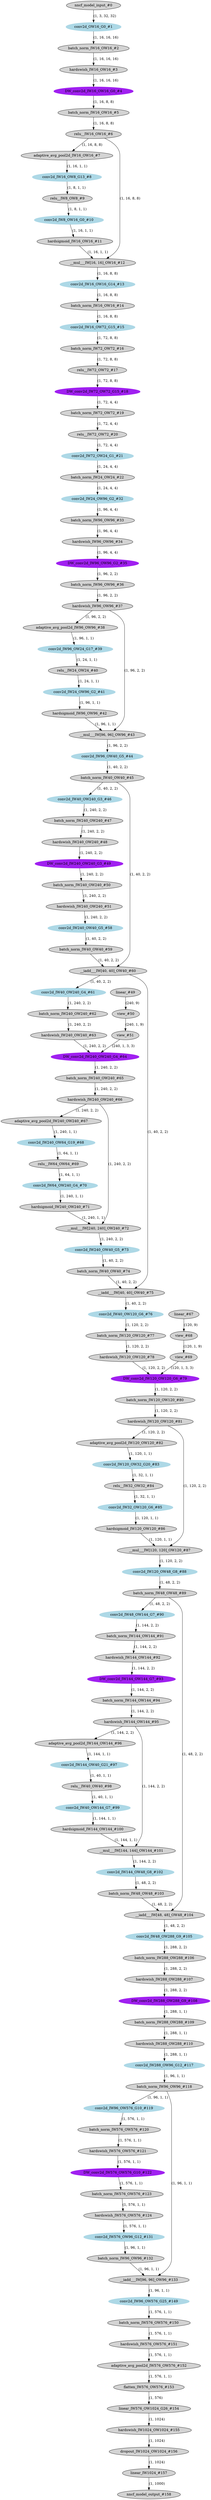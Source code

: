 strict digraph  {
"0 /nncf_model_input_0" [id=0, label="nncf_model_input_#0", style=filled, type=nncf_model_input];
"1 MobileNetV3/Sequential[features]/ConvBNActivation[0]/NNCFConv2d[0]/conv2d_0" [color=lightblue, id=1, label="conv2d_OW16_G0_#1", style=filled, type=conv2d];
"2 MobileNetV3/Sequential[features]/ConvBNActivation[0]/NNCFBatchNorm2d[1]/batch_norm_0" [id=2, label="batch_norm_IW16_OW16_#2", style=filled, type=batch_norm];
"3 MobileNetV3/Sequential[features]/ConvBNActivation[0]/Hardswish[2]/hardswish_0" [id=3, label="hardswish_IW16_OW16_#3", style=filled, type=hardswish];
"4 MobileNetV3/Sequential[features]/InvertedResidual[1]/Sequential[block]/ConvBNActivation[0]/NNCFConv2d[0]/conv2d_0" [color=purple, id=4, label="DW_conv2d_IW16_OW16_G0_#4", style=filled, type=conv2d];
"5 MobileNetV3/Sequential[features]/InvertedResidual[1]/Sequential[block]/ConvBNActivation[0]/NNCFBatchNorm2d[1]/batch_norm_0" [id=5, label="batch_norm_IW16_OW16_#5", style=filled, type=batch_norm];
"6 MobileNetV3/Sequential[features]/InvertedResidual[1]/Sequential[block]/ConvBNActivation[0]/ReLU[2]/relu__0" [id=6, label="relu__IW16_OW16_#6", style=filled, type=relu_];
"7 MobileNetV3/Sequential[features]/InvertedResidual[1]/Sequential[block]/SqueezeExcitation[1]/adaptive_avg_pool2d_0" [id=7, label="adaptive_avg_pool2d_IW16_OW16_#7", style=filled, type=adaptive_avg_pool2d];
"8 MobileNetV3/Sequential[features]/InvertedResidual[1]/Sequential[block]/SqueezeExcitation[1]/NNCFConv2d[fc1]/conv2d_0" [color=lightblue, id=8, label="conv2d_IW16_OW8_G13_#8", style=filled, type=conv2d];
"9 MobileNetV3/Sequential[features]/InvertedResidual[1]/Sequential[block]/SqueezeExcitation[1]/ReLU[relu]/relu__0" [id=9, label="relu__IW8_OW8_#9", style=filled, type=relu_];
"10 MobileNetV3/Sequential[features]/InvertedResidual[1]/Sequential[block]/SqueezeExcitation[1]/NNCFConv2d[fc2]/conv2d_0" [color=lightblue, id=10, label="conv2d_IW8_OW16_G0_#10", style=filled, type=conv2d];
"11 MobileNetV3/Sequential[features]/InvertedResidual[1]/Sequential[block]/SqueezeExcitation[1]/hardsigmoid_0" [id=11, label="hardsigmoid_IW16_OW16_#11", style=filled, type=hardsigmoid];
"12 MobileNetV3/Sequential[features]/InvertedResidual[1]/Sequential[block]/SqueezeExcitation[1]/__mul___0" [id=12, label="__mul___IW[16, 16]_OW16_#12", style=filled, type=__mul__];
"13 MobileNetV3/Sequential[features]/InvertedResidual[1]/Sequential[block]/ConvBNActivation[2]/NNCFConv2d[0]/conv2d_0" [color=lightblue, id=13, label="conv2d_IW16_OW16_G14_#13", style=filled, type=conv2d];
"14 MobileNetV3/Sequential[features]/InvertedResidual[1]/Sequential[block]/ConvBNActivation[2]/NNCFBatchNorm2d[1]/batch_norm_0" [id=14, label="batch_norm_IW16_OW16_#14", style=filled, type=batch_norm];
"15 MobileNetV3/Sequential[features]/InvertedResidual[2]/Sequential[block]/ConvBNActivation[0]/NNCFConv2d[0]/conv2d_0" [color=lightblue, id=15, label="conv2d_IW16_OW72_G15_#15", style=filled, type=conv2d];
"16 MobileNetV3/Sequential[features]/InvertedResidual[2]/Sequential[block]/ConvBNActivation[0]/NNCFBatchNorm2d[1]/batch_norm_0" [id=16, label="batch_norm_IW72_OW72_#16", style=filled, type=batch_norm];
"17 MobileNetV3/Sequential[features]/InvertedResidual[2]/Sequential[block]/ConvBNActivation[0]/ReLU[2]/relu__0" [id=17, label="relu__IW72_OW72_#17", style=filled, type=relu_];
"18 MobileNetV3/Sequential[features]/InvertedResidual[2]/Sequential[block]/ConvBNActivation[1]/NNCFConv2d[0]/conv2d_0" [color=purple, id=18, label="DW_conv2d_IW72_OW72_G15_#18", style=filled, type=conv2d];
"19 MobileNetV3/Sequential[features]/InvertedResidual[2]/Sequential[block]/ConvBNActivation[1]/NNCFBatchNorm2d[1]/batch_norm_0" [id=19, label="batch_norm_IW72_OW72_#19", style=filled, type=batch_norm];
"20 MobileNetV3/Sequential[features]/InvertedResidual[2]/Sequential[block]/ConvBNActivation[1]/ReLU[2]/relu__0" [id=20, label="relu__IW72_OW72_#20", style=filled, type=relu_];
"21 MobileNetV3/Sequential[features]/InvertedResidual[2]/Sequential[block]/ConvBNActivation[2]/NNCFConv2d[0]/conv2d_0" [color=lightblue, id=21, label="conv2d_IW72_OW24_G1_#21", style=filled, type=conv2d];
"22 MobileNetV3/Sequential[features]/InvertedResidual[2]/Sequential[block]/ConvBNActivation[2]/NNCFBatchNorm2d[1]/batch_norm_0" [id=22, label="batch_norm_IW24_OW24_#22", style=filled, type=batch_norm];
"23 MobileNetV3/Sequential[features]/InvertedResidual[4]/Sequential[block]/ConvBNActivation[0]/NNCFConv2d[0]/conv2d_0" [color=lightblue, id=23, label="conv2d_IW24_OW96_G2_#32", style=filled, type=conv2d];
"24 MobileNetV3/Sequential[features]/InvertedResidual[4]/Sequential[block]/ConvBNActivation[0]/NNCFBatchNorm2d[1]/batch_norm_0" [id=24, label="batch_norm_IW96_OW96_#33", style=filled, type=batch_norm];
"25 MobileNetV3/Sequential[features]/InvertedResidual[4]/Sequential[block]/ConvBNActivation[0]/Hardswish[2]/hardswish_0" [id=25, label="hardswish_IW96_OW96_#34", style=filled, type=hardswish];
"26 MobileNetV3/Sequential[features]/InvertedResidual[4]/Sequential[block]/ConvBNActivation[1]/NNCFConv2d[0]/conv2d_0" [color=purple, id=26, label="DW_conv2d_IW96_OW96_G2_#35", style=filled, type=conv2d];
"27 MobileNetV3/Sequential[features]/InvertedResidual[4]/Sequential[block]/ConvBNActivation[1]/NNCFBatchNorm2d[1]/batch_norm_0" [id=27, label="batch_norm_IW96_OW96_#36", style=filled, type=batch_norm];
"28 MobileNetV3/Sequential[features]/InvertedResidual[4]/Sequential[block]/ConvBNActivation[1]/Hardswish[2]/hardswish_0" [id=28, label="hardswish_IW96_OW96_#37", style=filled, type=hardswish];
"29 MobileNetV3/Sequential[features]/InvertedResidual[4]/Sequential[block]/SqueezeExcitation[2]/adaptive_avg_pool2d_0" [id=29, label="adaptive_avg_pool2d_IW96_OW96_#38", style=filled, type=adaptive_avg_pool2d];
"30 MobileNetV3/Sequential[features]/InvertedResidual[4]/Sequential[block]/SqueezeExcitation[2]/NNCFConv2d[fc1]/conv2d_0" [color=lightblue, id=30, label="conv2d_IW96_OW24_G17_#39", style=filled, type=conv2d];
"31 MobileNetV3/Sequential[features]/InvertedResidual[4]/Sequential[block]/SqueezeExcitation[2]/ReLU[relu]/relu__0" [id=31, label="relu__IW24_OW24_#40", style=filled, type=relu_];
"32 MobileNetV3/Sequential[features]/InvertedResidual[4]/Sequential[block]/SqueezeExcitation[2]/NNCFConv2d[fc2]/conv2d_0" [color=lightblue, id=32, label="conv2d_IW24_OW96_G2_#41", style=filled, type=conv2d];
"33 MobileNetV3/Sequential[features]/InvertedResidual[4]/Sequential[block]/SqueezeExcitation[2]/hardsigmoid_0" [id=33, label="hardsigmoid_IW96_OW96_#42", style=filled, type=hardsigmoid];
"34 MobileNetV3/Sequential[features]/InvertedResidual[4]/Sequential[block]/SqueezeExcitation[2]/__mul___0" [id=34, label="__mul___IW[96, 96]_OW96_#43", style=filled, type=__mul__];
"35 MobileNetV3/Sequential[features]/InvertedResidual[4]/Sequential[block]/ConvBNActivation[3]/NNCFConv2d[0]/conv2d_0" [color=lightblue, id=35, label="conv2d_IW96_OW40_G5_#44", style=filled, type=conv2d];
"36 MobileNetV3/Sequential[features]/InvertedResidual[4]/Sequential[block]/ConvBNActivation[3]/NNCFBatchNorm2d[1]/batch_norm_0" [id=36, label="batch_norm_IW40_OW40_#45", style=filled, type=batch_norm];
"37 MobileNetV3/Sequential[features]/InvertedResidual[5]/Sequential[block]/ConvBNActivation[0]/NNCFConv2d[0]/conv2d_0" [color=lightblue, id=37, label="conv2d_IW40_OW240_G3_#46", style=filled, type=conv2d];
"38 MobileNetV3/Sequential[features]/InvertedResidual[5]/Sequential[block]/ConvBNActivation[0]/NNCFBatchNorm2d[1]/batch_norm_0" [id=38, label="batch_norm_IW240_OW240_#47", style=filled, type=batch_norm];
"39 MobileNetV3/Sequential[features]/InvertedResidual[5]/Sequential[block]/ConvBNActivation[0]/Hardswish[2]/hardswish_0" [id=39, label="hardswish_IW240_OW240_#48", style=filled, type=hardswish];
"40 MobileNetV3/Sequential[features]/InvertedResidual[5]/Sequential[block]/ConvBNActivation[1]/NNCFConv2d[0]/conv2d_0" [color=purple, id=40, label="DW_conv2d_IW240_OW240_G3_#49", style=filled, type=conv2d];
"41 MobileNetV3/Sequential[features]/InvertedResidual[5]/Sequential[block]/ConvBNActivation[1]/NNCFBatchNorm2d[1]/batch_norm_0" [id=41, label="batch_norm_IW240_OW240_#50", style=filled, type=batch_norm];
"42 MobileNetV3/Sequential[features]/InvertedResidual[5]/Sequential[block]/ConvBNActivation[1]/Hardswish[2]/hardswish_0" [id=42, label="hardswish_IW240_OW240_#51", style=filled, type=hardswish];
"43 MobileNetV3/Sequential[features]/InvertedResidual[5]/Sequential[block]/ConvBNActivation[3]/NNCFConv2d[0]/conv2d_0" [color=lightblue, id=43, label="conv2d_IW240_OW40_G5_#58", style=filled, type=conv2d];
"44 MobileNetV3/Sequential[features]/InvertedResidual[5]/Sequential[block]/ConvBNActivation[3]/NNCFBatchNorm2d[1]/batch_norm_0" [id=44, label="batch_norm_IW40_OW40_#59", style=filled, type=batch_norm];
"45 MobileNetV3/Sequential[features]/InvertedResidual[5]/__iadd___0" [id=45, label="__iadd___IW[40, 40]_OW40_#60", style=filled, type=__iadd__];
"46 MobileNetV3/Sequential[features]/InvertedResidual[6]/Sequential[block]/ConvBNActivation[0]/NNCFConv2d[0]/conv2d_0" [color=lightblue, id=46, label="conv2d_IW40_OW240_G4_#61", style=filled, type=conv2d];
"47 MobileNetV3/Sequential[features]/InvertedResidual[6]/Sequential[block]/ConvBNActivation[0]/NNCFBatchNorm2d[1]/batch_norm_0" [id=47, label="batch_norm_IW240_OW240_#62", style=filled, type=batch_norm];
"48 MobileNetV3/Sequential[features]/InvertedResidual[6]/Sequential[block]/ConvBNActivation[0]/Hardswish[2]/hardswish_0" [id=48, label="hardswish_IW240_OW240_#63", style=filled, type=hardswish];
"49 MobileNetV3/Sequential[features]/InvertedResidual[6]/Sequential[block]/ConvBNActivation[1]/NNCFConv2d[0]/ModuleDict[pre_ops]/UpdateWeight[3]/ElasticKernelConv2DOp[op]/linear_0" [id=49, label="linear_#49", style=filled, type=linear];
"50 MobileNetV3/Sequential[features]/InvertedResidual[6]/Sequential[block]/ConvBNActivation[1]/NNCFConv2d[0]/ModuleDict[pre_ops]/UpdateWeight[3]/ElasticKernelConv2DOp[op]/view_0" [id=50, label="view_#50", style=filled, type=view];
"51 MobileNetV3/Sequential[features]/InvertedResidual[6]/Sequential[block]/ConvBNActivation[1]/NNCFConv2d[0]/ModuleDict[pre_ops]/UpdateWeight[3]/ElasticKernelConv2DOp[op]/view_1" [id=51, label="view_#51", style=filled, type=view];
"52 MobileNetV3/Sequential[features]/InvertedResidual[6]/Sequential[block]/ConvBNActivation[1]/NNCFConv2d[0]/conv2d_0" [color=purple, id=52, label="DW_conv2d_IW240_OW240_G4_#64", style=filled, type=conv2d];
"53 MobileNetV3/Sequential[features]/InvertedResidual[6]/Sequential[block]/ConvBNActivation[1]/NNCFBatchNorm2d[1]/batch_norm_0" [id=53, label="batch_norm_IW240_OW240_#65", style=filled, type=batch_norm];
"54 MobileNetV3/Sequential[features]/InvertedResidual[6]/Sequential[block]/ConvBNActivation[1]/Hardswish[2]/hardswish_0" [id=54, label="hardswish_IW240_OW240_#66", style=filled, type=hardswish];
"55 MobileNetV3/Sequential[features]/InvertedResidual[6]/Sequential[block]/SqueezeExcitation[2]/adaptive_avg_pool2d_0" [id=55, label="adaptive_avg_pool2d_IW240_OW240_#67", style=filled, type=adaptive_avg_pool2d];
"56 MobileNetV3/Sequential[features]/InvertedResidual[6]/Sequential[block]/SqueezeExcitation[2]/NNCFConv2d[fc1]/conv2d_0" [color=lightblue, id=56, label="conv2d_IW240_OW64_G19_#68", style=filled, type=conv2d];
"57 MobileNetV3/Sequential[features]/InvertedResidual[6]/Sequential[block]/SqueezeExcitation[2]/ReLU[relu]/relu__0" [id=57, label="relu__IW64_OW64_#69", style=filled, type=relu_];
"58 MobileNetV3/Sequential[features]/InvertedResidual[6]/Sequential[block]/SqueezeExcitation[2]/NNCFConv2d[fc2]/conv2d_0" [color=lightblue, id=58, label="conv2d_IW64_OW240_G4_#70", style=filled, type=conv2d];
"59 MobileNetV3/Sequential[features]/InvertedResidual[6]/Sequential[block]/SqueezeExcitation[2]/hardsigmoid_0" [id=59, label="hardsigmoid_IW240_OW240_#71", style=filled, type=hardsigmoid];
"60 MobileNetV3/Sequential[features]/InvertedResidual[6]/Sequential[block]/SqueezeExcitation[2]/__mul___0" [id=60, label="__mul___IW[240, 240]_OW240_#72", style=filled, type=__mul__];
"61 MobileNetV3/Sequential[features]/InvertedResidual[6]/Sequential[block]/ConvBNActivation[3]/NNCFConv2d[0]/conv2d_0" [color=lightblue, id=61, label="conv2d_IW240_OW40_G5_#73", style=filled, type=conv2d];
"62 MobileNetV3/Sequential[features]/InvertedResidual[6]/Sequential[block]/ConvBNActivation[3]/NNCFBatchNorm2d[1]/batch_norm_0" [id=62, label="batch_norm_IW40_OW40_#74", style=filled, type=batch_norm];
"63 MobileNetV3/Sequential[features]/InvertedResidual[6]/__iadd___0" [id=63, label="__iadd___IW[40, 40]_OW40_#75", style=filled, type=__iadd__];
"64 MobileNetV3/Sequential[features]/InvertedResidual[7]/Sequential[block]/ConvBNActivation[0]/NNCFConv2d[0]/conv2d_0" [color=lightblue, id=64, label="conv2d_IW40_OW120_G6_#76", style=filled, type=conv2d];
"65 MobileNetV3/Sequential[features]/InvertedResidual[7]/Sequential[block]/ConvBNActivation[0]/NNCFBatchNorm2d[1]/batch_norm_0" [id=65, label="batch_norm_IW120_OW120_#77", style=filled, type=batch_norm];
"66 MobileNetV3/Sequential[features]/InvertedResidual[7]/Sequential[block]/ConvBNActivation[0]/Hardswish[2]/hardswish_0" [id=66, label="hardswish_IW120_OW120_#78", style=filled, type=hardswish];
"67 MobileNetV3/Sequential[features]/InvertedResidual[7]/Sequential[block]/ConvBNActivation[1]/NNCFConv2d[0]/ModuleDict[pre_ops]/UpdateWeight[3]/ElasticKernelConv2DOp[op]/linear_0" [id=67, label="linear_#67", style=filled, type=linear];
"68 MobileNetV3/Sequential[features]/InvertedResidual[7]/Sequential[block]/ConvBNActivation[1]/NNCFConv2d[0]/ModuleDict[pre_ops]/UpdateWeight[3]/ElasticKernelConv2DOp[op]/view_0" [id=68, label="view_#68", style=filled, type=view];
"69 MobileNetV3/Sequential[features]/InvertedResidual[7]/Sequential[block]/ConvBNActivation[1]/NNCFConv2d[0]/ModuleDict[pre_ops]/UpdateWeight[3]/ElasticKernelConv2DOp[op]/view_1" [id=69, label="view_#69", style=filled, type=view];
"70 MobileNetV3/Sequential[features]/InvertedResidual[7]/Sequential[block]/ConvBNActivation[1]/NNCFConv2d[0]/conv2d_0" [color=purple, id=70, label="DW_conv2d_IW120_OW120_G6_#79", style=filled, type=conv2d];
"71 MobileNetV3/Sequential[features]/InvertedResidual[7]/Sequential[block]/ConvBNActivation[1]/NNCFBatchNorm2d[1]/batch_norm_0" [id=71, label="batch_norm_IW120_OW120_#80", style=filled, type=batch_norm];
"72 MobileNetV3/Sequential[features]/InvertedResidual[7]/Sequential[block]/ConvBNActivation[1]/Hardswish[2]/hardswish_0" [id=72, label="hardswish_IW120_OW120_#81", style=filled, type=hardswish];
"73 MobileNetV3/Sequential[features]/InvertedResidual[7]/Sequential[block]/SqueezeExcitation[2]/adaptive_avg_pool2d_0" [id=73, label="adaptive_avg_pool2d_IW120_OW120_#82", style=filled, type=adaptive_avg_pool2d];
"74 MobileNetV3/Sequential[features]/InvertedResidual[7]/Sequential[block]/SqueezeExcitation[2]/NNCFConv2d[fc1]/conv2d_0" [color=lightblue, id=74, label="conv2d_IW120_OW32_G20_#83", style=filled, type=conv2d];
"75 MobileNetV3/Sequential[features]/InvertedResidual[7]/Sequential[block]/SqueezeExcitation[2]/ReLU[relu]/relu__0" [id=75, label="relu__IW32_OW32_#84", style=filled, type=relu_];
"76 MobileNetV3/Sequential[features]/InvertedResidual[7]/Sequential[block]/SqueezeExcitation[2]/NNCFConv2d[fc2]/conv2d_0" [color=lightblue, id=76, label="conv2d_IW32_OW120_G6_#85", style=filled, type=conv2d];
"77 MobileNetV3/Sequential[features]/InvertedResidual[7]/Sequential[block]/SqueezeExcitation[2]/hardsigmoid_0" [id=77, label="hardsigmoid_IW120_OW120_#86", style=filled, type=hardsigmoid];
"78 MobileNetV3/Sequential[features]/InvertedResidual[7]/Sequential[block]/SqueezeExcitation[2]/__mul___0" [id=78, label="__mul___IW[120, 120]_OW120_#87", style=filled, type=__mul__];
"79 MobileNetV3/Sequential[features]/InvertedResidual[7]/Sequential[block]/ConvBNActivation[3]/NNCFConv2d[0]/conv2d_0" [color=lightblue, id=79, label="conv2d_IW120_OW48_G8_#88", style=filled, type=conv2d];
"80 MobileNetV3/Sequential[features]/InvertedResidual[7]/Sequential[block]/ConvBNActivation[3]/NNCFBatchNorm2d[1]/batch_norm_0" [id=80, label="batch_norm_IW48_OW48_#89", style=filled, type=batch_norm];
"81 MobileNetV3/Sequential[features]/InvertedResidual[8]/Sequential[block]/ConvBNActivation[0]/NNCFConv2d[0]/conv2d_0" [color=lightblue, id=81, label="conv2d_IW48_OW144_G7_#90", style=filled, type=conv2d];
"82 MobileNetV3/Sequential[features]/InvertedResidual[8]/Sequential[block]/ConvBNActivation[0]/NNCFBatchNorm2d[1]/batch_norm_0" [id=82, label="batch_norm_IW144_OW144_#91", style=filled, type=batch_norm];
"83 MobileNetV3/Sequential[features]/InvertedResidual[8]/Sequential[block]/ConvBNActivation[0]/Hardswish[2]/hardswish_0" [id=83, label="hardswish_IW144_OW144_#92", style=filled, type=hardswish];
"84 MobileNetV3/Sequential[features]/InvertedResidual[8]/Sequential[block]/ConvBNActivation[1]/NNCFConv2d[0]/conv2d_0" [color=purple, id=84, label="DW_conv2d_IW144_OW144_G7_#93", style=filled, type=conv2d];
"85 MobileNetV3/Sequential[features]/InvertedResidual[8]/Sequential[block]/ConvBNActivation[1]/NNCFBatchNorm2d[1]/batch_norm_0" [id=85, label="batch_norm_IW144_OW144_#94", style=filled, type=batch_norm];
"86 MobileNetV3/Sequential[features]/InvertedResidual[8]/Sequential[block]/ConvBNActivation[1]/Hardswish[2]/hardswish_0" [id=86, label="hardswish_IW144_OW144_#95", style=filled, type=hardswish];
"87 MobileNetV3/Sequential[features]/InvertedResidual[8]/Sequential[block]/SqueezeExcitation[2]/adaptive_avg_pool2d_0" [id=87, label="adaptive_avg_pool2d_IW144_OW144_#96", style=filled, type=adaptive_avg_pool2d];
"88 MobileNetV3/Sequential[features]/InvertedResidual[8]/Sequential[block]/SqueezeExcitation[2]/NNCFConv2d[fc1]/conv2d_0" [color=lightblue, id=88, label="conv2d_IW144_OW40_G21_#97", style=filled, type=conv2d];
"89 MobileNetV3/Sequential[features]/InvertedResidual[8]/Sequential[block]/SqueezeExcitation[2]/ReLU[relu]/relu__0" [id=89, label="relu__IW40_OW40_#98", style=filled, type=relu_];
"90 MobileNetV3/Sequential[features]/InvertedResidual[8]/Sequential[block]/SqueezeExcitation[2]/NNCFConv2d[fc2]/conv2d_0" [color=lightblue, id=90, label="conv2d_IW40_OW144_G7_#99", style=filled, type=conv2d];
"91 MobileNetV3/Sequential[features]/InvertedResidual[8]/Sequential[block]/SqueezeExcitation[2]/hardsigmoid_0" [id=91, label="hardsigmoid_IW144_OW144_#100", style=filled, type=hardsigmoid];
"92 MobileNetV3/Sequential[features]/InvertedResidual[8]/Sequential[block]/SqueezeExcitation[2]/__mul___0" [id=92, label="__mul___IW[144, 144]_OW144_#101", style=filled, type=__mul__];
"93 MobileNetV3/Sequential[features]/InvertedResidual[8]/Sequential[block]/ConvBNActivation[3]/NNCFConv2d[0]/conv2d_0" [color=lightblue, id=93, label="conv2d_IW144_OW48_G8_#102", style=filled, type=conv2d];
"94 MobileNetV3/Sequential[features]/InvertedResidual[8]/Sequential[block]/ConvBNActivation[3]/NNCFBatchNorm2d[1]/batch_norm_0" [id=94, label="batch_norm_IW48_OW48_#103", style=filled, type=batch_norm];
"95 MobileNetV3/Sequential[features]/InvertedResidual[8]/__iadd___0" [id=95, label="__iadd___IW[48, 48]_OW48_#104", style=filled, type=__iadd__];
"96 MobileNetV3/Sequential[features]/InvertedResidual[9]/Sequential[block]/ConvBNActivation[0]/NNCFConv2d[0]/conv2d_0" [color=lightblue, id=96, label="conv2d_IW48_OW288_G9_#105", style=filled, type=conv2d];
"97 MobileNetV3/Sequential[features]/InvertedResidual[9]/Sequential[block]/ConvBNActivation[0]/NNCFBatchNorm2d[1]/batch_norm_0" [id=97, label="batch_norm_IW288_OW288_#106", style=filled, type=batch_norm];
"98 MobileNetV3/Sequential[features]/InvertedResidual[9]/Sequential[block]/ConvBNActivation[0]/Hardswish[2]/hardswish_0" [id=98, label="hardswish_IW288_OW288_#107", style=filled, type=hardswish];
"99 MobileNetV3/Sequential[features]/InvertedResidual[9]/Sequential[block]/ConvBNActivation[1]/NNCFConv2d[0]/conv2d_0" [color=purple, id=99, label="DW_conv2d_IW288_OW288_G9_#108", style=filled, type=conv2d];
"100 MobileNetV3/Sequential[features]/InvertedResidual[9]/Sequential[block]/ConvBNActivation[1]/NNCFBatchNorm2d[1]/batch_norm_0" [id=100, label="batch_norm_IW288_OW288_#109", style=filled, type=batch_norm];
"101 MobileNetV3/Sequential[features]/InvertedResidual[9]/Sequential[block]/ConvBNActivation[1]/Hardswish[2]/hardswish_0" [id=101, label="hardswish_IW288_OW288_#110", style=filled, type=hardswish];
"102 MobileNetV3/Sequential[features]/InvertedResidual[9]/Sequential[block]/ConvBNActivation[3]/NNCFConv2d[0]/conv2d_0" [color=lightblue, id=102, label="conv2d_IW288_OW96_G12_#117", style=filled, type=conv2d];
"103 MobileNetV3/Sequential[features]/InvertedResidual[9]/Sequential[block]/ConvBNActivation[3]/NNCFBatchNorm2d[1]/batch_norm_0" [id=103, label="batch_norm_IW96_OW96_#118", style=filled, type=batch_norm];
"104 MobileNetV3/Sequential[features]/InvertedResidual[10]/Sequential[block]/ConvBNActivation[0]/NNCFConv2d[0]/conv2d_0" [color=lightblue, id=104, label="conv2d_IW96_OW576_G10_#119", style=filled, type=conv2d];
"105 MobileNetV3/Sequential[features]/InvertedResidual[10]/Sequential[block]/ConvBNActivation[0]/NNCFBatchNorm2d[1]/batch_norm_0" [id=105, label="batch_norm_IW576_OW576_#120", style=filled, type=batch_norm];
"106 MobileNetV3/Sequential[features]/InvertedResidual[10]/Sequential[block]/ConvBNActivation[0]/Hardswish[2]/hardswish_0" [id=106, label="hardswish_IW576_OW576_#121", style=filled, type=hardswish];
"107 MobileNetV3/Sequential[features]/InvertedResidual[10]/Sequential[block]/ConvBNActivation[1]/NNCFConv2d[0]/conv2d_0" [color=purple, id=107, label="DW_conv2d_IW576_OW576_G10_#122", style=filled, type=conv2d];
"108 MobileNetV3/Sequential[features]/InvertedResidual[10]/Sequential[block]/ConvBNActivation[1]/NNCFBatchNorm2d[1]/batch_norm_0" [id=108, label="batch_norm_IW576_OW576_#123", style=filled, type=batch_norm];
"109 MobileNetV3/Sequential[features]/InvertedResidual[10]/Sequential[block]/ConvBNActivation[1]/Hardswish[2]/hardswish_0" [id=109, label="hardswish_IW576_OW576_#124", style=filled, type=hardswish];
"110 MobileNetV3/Sequential[features]/InvertedResidual[10]/Sequential[block]/ConvBNActivation[3]/NNCFConv2d[0]/conv2d_0" [color=lightblue, id=110, label="conv2d_IW576_OW96_G12_#131", style=filled, type=conv2d];
"111 MobileNetV3/Sequential[features]/InvertedResidual[10]/Sequential[block]/ConvBNActivation[3]/NNCFBatchNorm2d[1]/batch_norm_0" [id=111, label="batch_norm_IW96_OW96_#132", style=filled, type=batch_norm];
"112 MobileNetV3/Sequential[features]/InvertedResidual[10]/__iadd___0" [id=112, label="__iadd___IW[96, 96]_OW96_#133", style=filled, type=__iadd__];
"113 MobileNetV3/Sequential[features]/ConvBNActivation[12]/NNCFConv2d[0]/conv2d_0" [color=lightblue, id=113, label="conv2d_IW96_OW576_G25_#149", style=filled, type=conv2d];
"114 MobileNetV3/Sequential[features]/ConvBNActivation[12]/NNCFBatchNorm2d[1]/batch_norm_0" [id=114, label="batch_norm_IW576_OW576_#150", style=filled, type=batch_norm];
"115 MobileNetV3/Sequential[features]/ConvBNActivation[12]/Hardswish[2]/hardswish_0" [id=115, label="hardswish_IW576_OW576_#151", style=filled, type=hardswish];
"116 MobileNetV3/AdaptiveAvgPool2d[avgpool]/adaptive_avg_pool2d_0" [id=116, label="adaptive_avg_pool2d_IW576_OW576_#152", style=filled, type=adaptive_avg_pool2d];
"117 MobileNetV3/flatten_0" [id=117, label="flatten_IW576_OW576_#153", style=filled, type=flatten];
"118 MobileNetV3/Sequential[classifier]/NNCFLinear[0]/linear_0" [id=118, label="linear_IW576_OW1024_G26_#154", style=filled, type=linear];
"119 MobileNetV3/Sequential[classifier]/Hardswish[1]/hardswish_0" [id=119, label="hardswish_IW1024_OW1024_#155", style=filled, type=hardswish];
"120 MobileNetV3/Sequential[classifier]/Dropout[2]/dropout_0" [id=120, label="dropout_IW1024_OW1024_#156", style=filled, type=dropout];
"121 MobileNetV3/Sequential[classifier]/NNCFLinear[3]/linear_0" [id=121, label="linear_IW1024_#157", style=filled, type=linear];
"122 /nncf_model_output_0" [id=122, label="nncf_model_output_#158", style=filled, type=nncf_model_output];
"0 /nncf_model_input_0" -> "1 MobileNetV3/Sequential[features]/ConvBNActivation[0]/NNCFConv2d[0]/conv2d_0"  [label="(1, 3, 32, 32)", style=solid];
"1 MobileNetV3/Sequential[features]/ConvBNActivation[0]/NNCFConv2d[0]/conv2d_0" -> "2 MobileNetV3/Sequential[features]/ConvBNActivation[0]/NNCFBatchNorm2d[1]/batch_norm_0"  [label="(1, 16, 16, 16)", style=solid];
"2 MobileNetV3/Sequential[features]/ConvBNActivation[0]/NNCFBatchNorm2d[1]/batch_norm_0" -> "3 MobileNetV3/Sequential[features]/ConvBNActivation[0]/Hardswish[2]/hardswish_0"  [label="(1, 16, 16, 16)", style=solid];
"3 MobileNetV3/Sequential[features]/ConvBNActivation[0]/Hardswish[2]/hardswish_0" -> "4 MobileNetV3/Sequential[features]/InvertedResidual[1]/Sequential[block]/ConvBNActivation[0]/NNCFConv2d[0]/conv2d_0"  [label="(1, 16, 16, 16)", style=solid];
"4 MobileNetV3/Sequential[features]/InvertedResidual[1]/Sequential[block]/ConvBNActivation[0]/NNCFConv2d[0]/conv2d_0" -> "5 MobileNetV3/Sequential[features]/InvertedResidual[1]/Sequential[block]/ConvBNActivation[0]/NNCFBatchNorm2d[1]/batch_norm_0"  [label="(1, 16, 8, 8)", style=solid];
"5 MobileNetV3/Sequential[features]/InvertedResidual[1]/Sequential[block]/ConvBNActivation[0]/NNCFBatchNorm2d[1]/batch_norm_0" -> "6 MobileNetV3/Sequential[features]/InvertedResidual[1]/Sequential[block]/ConvBNActivation[0]/ReLU[2]/relu__0"  [label="(1, 16, 8, 8)", style=solid];
"6 MobileNetV3/Sequential[features]/InvertedResidual[1]/Sequential[block]/ConvBNActivation[0]/ReLU[2]/relu__0" -> "7 MobileNetV3/Sequential[features]/InvertedResidual[1]/Sequential[block]/SqueezeExcitation[1]/adaptive_avg_pool2d_0"  [label="(1, 16, 8, 8)", style=solid];
"7 MobileNetV3/Sequential[features]/InvertedResidual[1]/Sequential[block]/SqueezeExcitation[1]/adaptive_avg_pool2d_0" -> "8 MobileNetV3/Sequential[features]/InvertedResidual[1]/Sequential[block]/SqueezeExcitation[1]/NNCFConv2d[fc1]/conv2d_0"  [label="(1, 16, 1, 1)", style=solid];
"8 MobileNetV3/Sequential[features]/InvertedResidual[1]/Sequential[block]/SqueezeExcitation[1]/NNCFConv2d[fc1]/conv2d_0" -> "9 MobileNetV3/Sequential[features]/InvertedResidual[1]/Sequential[block]/SqueezeExcitation[1]/ReLU[relu]/relu__0"  [label="(1, 8, 1, 1)", style=solid];
"6 MobileNetV3/Sequential[features]/InvertedResidual[1]/Sequential[block]/ConvBNActivation[0]/ReLU[2]/relu__0" -> "12 MobileNetV3/Sequential[features]/InvertedResidual[1]/Sequential[block]/SqueezeExcitation[1]/__mul___0"  [label="(1, 16, 8, 8)", style=solid];
"9 MobileNetV3/Sequential[features]/InvertedResidual[1]/Sequential[block]/SqueezeExcitation[1]/ReLU[relu]/relu__0" -> "10 MobileNetV3/Sequential[features]/InvertedResidual[1]/Sequential[block]/SqueezeExcitation[1]/NNCFConv2d[fc2]/conv2d_0"  [label="(1, 8, 1, 1)", style=solid];
"10 MobileNetV3/Sequential[features]/InvertedResidual[1]/Sequential[block]/SqueezeExcitation[1]/NNCFConv2d[fc2]/conv2d_0" -> "11 MobileNetV3/Sequential[features]/InvertedResidual[1]/Sequential[block]/SqueezeExcitation[1]/hardsigmoid_0"  [label="(1, 16, 1, 1)", style=solid];
"11 MobileNetV3/Sequential[features]/InvertedResidual[1]/Sequential[block]/SqueezeExcitation[1]/hardsigmoid_0" -> "12 MobileNetV3/Sequential[features]/InvertedResidual[1]/Sequential[block]/SqueezeExcitation[1]/__mul___0"  [label="(1, 16, 1, 1)", style=solid];
"12 MobileNetV3/Sequential[features]/InvertedResidual[1]/Sequential[block]/SqueezeExcitation[1]/__mul___0" -> "13 MobileNetV3/Sequential[features]/InvertedResidual[1]/Sequential[block]/ConvBNActivation[2]/NNCFConv2d[0]/conv2d_0"  [label="(1, 16, 8, 8)", style=solid];
"13 MobileNetV3/Sequential[features]/InvertedResidual[1]/Sequential[block]/ConvBNActivation[2]/NNCFConv2d[0]/conv2d_0" -> "14 MobileNetV3/Sequential[features]/InvertedResidual[1]/Sequential[block]/ConvBNActivation[2]/NNCFBatchNorm2d[1]/batch_norm_0"  [label="(1, 16, 8, 8)", style=solid];
"14 MobileNetV3/Sequential[features]/InvertedResidual[1]/Sequential[block]/ConvBNActivation[2]/NNCFBatchNorm2d[1]/batch_norm_0" -> "15 MobileNetV3/Sequential[features]/InvertedResidual[2]/Sequential[block]/ConvBNActivation[0]/NNCFConv2d[0]/conv2d_0"  [label="(1, 16, 8, 8)", style=solid];
"15 MobileNetV3/Sequential[features]/InvertedResidual[2]/Sequential[block]/ConvBNActivation[0]/NNCFConv2d[0]/conv2d_0" -> "16 MobileNetV3/Sequential[features]/InvertedResidual[2]/Sequential[block]/ConvBNActivation[0]/NNCFBatchNorm2d[1]/batch_norm_0"  [label="(1, 72, 8, 8)", style=solid];
"16 MobileNetV3/Sequential[features]/InvertedResidual[2]/Sequential[block]/ConvBNActivation[0]/NNCFBatchNorm2d[1]/batch_norm_0" -> "17 MobileNetV3/Sequential[features]/InvertedResidual[2]/Sequential[block]/ConvBNActivation[0]/ReLU[2]/relu__0"  [label="(1, 72, 8, 8)", style=solid];
"17 MobileNetV3/Sequential[features]/InvertedResidual[2]/Sequential[block]/ConvBNActivation[0]/ReLU[2]/relu__0" -> "18 MobileNetV3/Sequential[features]/InvertedResidual[2]/Sequential[block]/ConvBNActivation[1]/NNCFConv2d[0]/conv2d_0"  [label="(1, 72, 8, 8)", style=solid];
"18 MobileNetV3/Sequential[features]/InvertedResidual[2]/Sequential[block]/ConvBNActivation[1]/NNCFConv2d[0]/conv2d_0" -> "19 MobileNetV3/Sequential[features]/InvertedResidual[2]/Sequential[block]/ConvBNActivation[1]/NNCFBatchNorm2d[1]/batch_norm_0"  [label="(1, 72, 4, 4)", style=solid];
"19 MobileNetV3/Sequential[features]/InvertedResidual[2]/Sequential[block]/ConvBNActivation[1]/NNCFBatchNorm2d[1]/batch_norm_0" -> "20 MobileNetV3/Sequential[features]/InvertedResidual[2]/Sequential[block]/ConvBNActivation[1]/ReLU[2]/relu__0"  [label="(1, 72, 4, 4)", style=solid];
"20 MobileNetV3/Sequential[features]/InvertedResidual[2]/Sequential[block]/ConvBNActivation[1]/ReLU[2]/relu__0" -> "21 MobileNetV3/Sequential[features]/InvertedResidual[2]/Sequential[block]/ConvBNActivation[2]/NNCFConv2d[0]/conv2d_0"  [label="(1, 72, 4, 4)", style=solid];
"21 MobileNetV3/Sequential[features]/InvertedResidual[2]/Sequential[block]/ConvBNActivation[2]/NNCFConv2d[0]/conv2d_0" -> "22 MobileNetV3/Sequential[features]/InvertedResidual[2]/Sequential[block]/ConvBNActivation[2]/NNCFBatchNorm2d[1]/batch_norm_0"  [label="(1, 24, 4, 4)", style=solid];
"22 MobileNetV3/Sequential[features]/InvertedResidual[2]/Sequential[block]/ConvBNActivation[2]/NNCFBatchNorm2d[1]/batch_norm_0" -> "23 MobileNetV3/Sequential[features]/InvertedResidual[4]/Sequential[block]/ConvBNActivation[0]/NNCFConv2d[0]/conv2d_0"  [label="(1, 24, 4, 4)", style=solid];
"23 MobileNetV3/Sequential[features]/InvertedResidual[4]/Sequential[block]/ConvBNActivation[0]/NNCFConv2d[0]/conv2d_0" -> "24 MobileNetV3/Sequential[features]/InvertedResidual[4]/Sequential[block]/ConvBNActivation[0]/NNCFBatchNorm2d[1]/batch_norm_0"  [label="(1, 96, 4, 4)", style=solid];
"24 MobileNetV3/Sequential[features]/InvertedResidual[4]/Sequential[block]/ConvBNActivation[0]/NNCFBatchNorm2d[1]/batch_norm_0" -> "25 MobileNetV3/Sequential[features]/InvertedResidual[4]/Sequential[block]/ConvBNActivation[0]/Hardswish[2]/hardswish_0"  [label="(1, 96, 4, 4)", style=solid];
"25 MobileNetV3/Sequential[features]/InvertedResidual[4]/Sequential[block]/ConvBNActivation[0]/Hardswish[2]/hardswish_0" -> "26 MobileNetV3/Sequential[features]/InvertedResidual[4]/Sequential[block]/ConvBNActivation[1]/NNCFConv2d[0]/conv2d_0"  [label="(1, 96, 4, 4)", style=solid];
"26 MobileNetV3/Sequential[features]/InvertedResidual[4]/Sequential[block]/ConvBNActivation[1]/NNCFConv2d[0]/conv2d_0" -> "27 MobileNetV3/Sequential[features]/InvertedResidual[4]/Sequential[block]/ConvBNActivation[1]/NNCFBatchNorm2d[1]/batch_norm_0"  [label="(1, 96, 2, 2)", style=solid];
"27 MobileNetV3/Sequential[features]/InvertedResidual[4]/Sequential[block]/ConvBNActivation[1]/NNCFBatchNorm2d[1]/batch_norm_0" -> "28 MobileNetV3/Sequential[features]/InvertedResidual[4]/Sequential[block]/ConvBNActivation[1]/Hardswish[2]/hardswish_0"  [label="(1, 96, 2, 2)", style=solid];
"28 MobileNetV3/Sequential[features]/InvertedResidual[4]/Sequential[block]/ConvBNActivation[1]/Hardswish[2]/hardswish_0" -> "29 MobileNetV3/Sequential[features]/InvertedResidual[4]/Sequential[block]/SqueezeExcitation[2]/adaptive_avg_pool2d_0"  [label="(1, 96, 2, 2)", style=solid];
"28 MobileNetV3/Sequential[features]/InvertedResidual[4]/Sequential[block]/ConvBNActivation[1]/Hardswish[2]/hardswish_0" -> "34 MobileNetV3/Sequential[features]/InvertedResidual[4]/Sequential[block]/SqueezeExcitation[2]/__mul___0"  [label="(1, 96, 2, 2)", style=solid];
"29 MobileNetV3/Sequential[features]/InvertedResidual[4]/Sequential[block]/SqueezeExcitation[2]/adaptive_avg_pool2d_0" -> "30 MobileNetV3/Sequential[features]/InvertedResidual[4]/Sequential[block]/SqueezeExcitation[2]/NNCFConv2d[fc1]/conv2d_0"  [label="(1, 96, 1, 1)", style=solid];
"30 MobileNetV3/Sequential[features]/InvertedResidual[4]/Sequential[block]/SqueezeExcitation[2]/NNCFConv2d[fc1]/conv2d_0" -> "31 MobileNetV3/Sequential[features]/InvertedResidual[4]/Sequential[block]/SqueezeExcitation[2]/ReLU[relu]/relu__0"  [label="(1, 24, 1, 1)", style=solid];
"31 MobileNetV3/Sequential[features]/InvertedResidual[4]/Sequential[block]/SqueezeExcitation[2]/ReLU[relu]/relu__0" -> "32 MobileNetV3/Sequential[features]/InvertedResidual[4]/Sequential[block]/SqueezeExcitation[2]/NNCFConv2d[fc2]/conv2d_0"  [label="(1, 24, 1, 1)", style=solid];
"32 MobileNetV3/Sequential[features]/InvertedResidual[4]/Sequential[block]/SqueezeExcitation[2]/NNCFConv2d[fc2]/conv2d_0" -> "33 MobileNetV3/Sequential[features]/InvertedResidual[4]/Sequential[block]/SqueezeExcitation[2]/hardsigmoid_0"  [label="(1, 96, 1, 1)", style=solid];
"33 MobileNetV3/Sequential[features]/InvertedResidual[4]/Sequential[block]/SqueezeExcitation[2]/hardsigmoid_0" -> "34 MobileNetV3/Sequential[features]/InvertedResidual[4]/Sequential[block]/SqueezeExcitation[2]/__mul___0"  [label="(1, 96, 1, 1)", style=solid];
"34 MobileNetV3/Sequential[features]/InvertedResidual[4]/Sequential[block]/SqueezeExcitation[2]/__mul___0" -> "35 MobileNetV3/Sequential[features]/InvertedResidual[4]/Sequential[block]/ConvBNActivation[3]/NNCFConv2d[0]/conv2d_0"  [label="(1, 96, 2, 2)", style=solid];
"35 MobileNetV3/Sequential[features]/InvertedResidual[4]/Sequential[block]/ConvBNActivation[3]/NNCFConv2d[0]/conv2d_0" -> "36 MobileNetV3/Sequential[features]/InvertedResidual[4]/Sequential[block]/ConvBNActivation[3]/NNCFBatchNorm2d[1]/batch_norm_0"  [label="(1, 40, 2, 2)", style=solid];
"36 MobileNetV3/Sequential[features]/InvertedResidual[4]/Sequential[block]/ConvBNActivation[3]/NNCFBatchNorm2d[1]/batch_norm_0" -> "37 MobileNetV3/Sequential[features]/InvertedResidual[5]/Sequential[block]/ConvBNActivation[0]/NNCFConv2d[0]/conv2d_0"  [label="(1, 40, 2, 2)", style=solid];
"36 MobileNetV3/Sequential[features]/InvertedResidual[4]/Sequential[block]/ConvBNActivation[3]/NNCFBatchNorm2d[1]/batch_norm_0" -> "45 MobileNetV3/Sequential[features]/InvertedResidual[5]/__iadd___0"  [label="(1, 40, 2, 2)", style=solid];
"37 MobileNetV3/Sequential[features]/InvertedResidual[5]/Sequential[block]/ConvBNActivation[0]/NNCFConv2d[0]/conv2d_0" -> "38 MobileNetV3/Sequential[features]/InvertedResidual[5]/Sequential[block]/ConvBNActivation[0]/NNCFBatchNorm2d[1]/batch_norm_0"  [label="(1, 240, 2, 2)", style=solid];
"38 MobileNetV3/Sequential[features]/InvertedResidual[5]/Sequential[block]/ConvBNActivation[0]/NNCFBatchNorm2d[1]/batch_norm_0" -> "39 MobileNetV3/Sequential[features]/InvertedResidual[5]/Sequential[block]/ConvBNActivation[0]/Hardswish[2]/hardswish_0"  [label="(1, 240, 2, 2)", style=solid];
"39 MobileNetV3/Sequential[features]/InvertedResidual[5]/Sequential[block]/ConvBNActivation[0]/Hardswish[2]/hardswish_0" -> "40 MobileNetV3/Sequential[features]/InvertedResidual[5]/Sequential[block]/ConvBNActivation[1]/NNCFConv2d[0]/conv2d_0"  [label="(1, 240, 2, 2)", style=solid];
"40 MobileNetV3/Sequential[features]/InvertedResidual[5]/Sequential[block]/ConvBNActivation[1]/NNCFConv2d[0]/conv2d_0" -> "41 MobileNetV3/Sequential[features]/InvertedResidual[5]/Sequential[block]/ConvBNActivation[1]/NNCFBatchNorm2d[1]/batch_norm_0"  [label="(1, 240, 2, 2)", style=solid];
"41 MobileNetV3/Sequential[features]/InvertedResidual[5]/Sequential[block]/ConvBNActivation[1]/NNCFBatchNorm2d[1]/batch_norm_0" -> "42 MobileNetV3/Sequential[features]/InvertedResidual[5]/Sequential[block]/ConvBNActivation[1]/Hardswish[2]/hardswish_0"  [label="(1, 240, 2, 2)", style=solid];
"42 MobileNetV3/Sequential[features]/InvertedResidual[5]/Sequential[block]/ConvBNActivation[1]/Hardswish[2]/hardswish_0" -> "43 MobileNetV3/Sequential[features]/InvertedResidual[5]/Sequential[block]/ConvBNActivation[3]/NNCFConv2d[0]/conv2d_0"  [label="(1, 240, 2, 2)", style=solid];
"43 MobileNetV3/Sequential[features]/InvertedResidual[5]/Sequential[block]/ConvBNActivation[3]/NNCFConv2d[0]/conv2d_0" -> "44 MobileNetV3/Sequential[features]/InvertedResidual[5]/Sequential[block]/ConvBNActivation[3]/NNCFBatchNorm2d[1]/batch_norm_0"  [label="(1, 40, 2, 2)", style=solid];
"44 MobileNetV3/Sequential[features]/InvertedResidual[5]/Sequential[block]/ConvBNActivation[3]/NNCFBatchNorm2d[1]/batch_norm_0" -> "45 MobileNetV3/Sequential[features]/InvertedResidual[5]/__iadd___0"  [label="(1, 40, 2, 2)", style=solid];
"45 MobileNetV3/Sequential[features]/InvertedResidual[5]/__iadd___0" -> "46 MobileNetV3/Sequential[features]/InvertedResidual[6]/Sequential[block]/ConvBNActivation[0]/NNCFConv2d[0]/conv2d_0"  [label="(1, 40, 2, 2)", style=solid];
"45 MobileNetV3/Sequential[features]/InvertedResidual[5]/__iadd___0" -> "63 MobileNetV3/Sequential[features]/InvertedResidual[6]/__iadd___0"  [label="(1, 40, 2, 2)", style=solid];
"46 MobileNetV3/Sequential[features]/InvertedResidual[6]/Sequential[block]/ConvBNActivation[0]/NNCFConv2d[0]/conv2d_0" -> "47 MobileNetV3/Sequential[features]/InvertedResidual[6]/Sequential[block]/ConvBNActivation[0]/NNCFBatchNorm2d[1]/batch_norm_0"  [label="(1, 240, 2, 2)", style=solid];
"47 MobileNetV3/Sequential[features]/InvertedResidual[6]/Sequential[block]/ConvBNActivation[0]/NNCFBatchNorm2d[1]/batch_norm_0" -> "48 MobileNetV3/Sequential[features]/InvertedResidual[6]/Sequential[block]/ConvBNActivation[0]/Hardswish[2]/hardswish_0"  [label="(1, 240, 2, 2)", style=solid];
"48 MobileNetV3/Sequential[features]/InvertedResidual[6]/Sequential[block]/ConvBNActivation[0]/Hardswish[2]/hardswish_0" -> "52 MobileNetV3/Sequential[features]/InvertedResidual[6]/Sequential[block]/ConvBNActivation[1]/NNCFConv2d[0]/conv2d_0"  [label="(1, 240, 2, 2)", style=solid];
"49 MobileNetV3/Sequential[features]/InvertedResidual[6]/Sequential[block]/ConvBNActivation[1]/NNCFConv2d[0]/ModuleDict[pre_ops]/UpdateWeight[3]/ElasticKernelConv2DOp[op]/linear_0" -> "50 MobileNetV3/Sequential[features]/InvertedResidual[6]/Sequential[block]/ConvBNActivation[1]/NNCFConv2d[0]/ModuleDict[pre_ops]/UpdateWeight[3]/ElasticKernelConv2DOp[op]/view_0"  [label="(240, 9)", style=solid];
"50 MobileNetV3/Sequential[features]/InvertedResidual[6]/Sequential[block]/ConvBNActivation[1]/NNCFConv2d[0]/ModuleDict[pre_ops]/UpdateWeight[3]/ElasticKernelConv2DOp[op]/view_0" -> "51 MobileNetV3/Sequential[features]/InvertedResidual[6]/Sequential[block]/ConvBNActivation[1]/NNCFConv2d[0]/ModuleDict[pre_ops]/UpdateWeight[3]/ElasticKernelConv2DOp[op]/view_1"  [label="(240, 1, 9)", style=solid];
"51 MobileNetV3/Sequential[features]/InvertedResidual[6]/Sequential[block]/ConvBNActivation[1]/NNCFConv2d[0]/ModuleDict[pre_ops]/UpdateWeight[3]/ElasticKernelConv2DOp[op]/view_1" -> "52 MobileNetV3/Sequential[features]/InvertedResidual[6]/Sequential[block]/ConvBNActivation[1]/NNCFConv2d[0]/conv2d_0"  [label="(240, 1, 3, 3)", style=solid];
"52 MobileNetV3/Sequential[features]/InvertedResidual[6]/Sequential[block]/ConvBNActivation[1]/NNCFConv2d[0]/conv2d_0" -> "53 MobileNetV3/Sequential[features]/InvertedResidual[6]/Sequential[block]/ConvBNActivation[1]/NNCFBatchNorm2d[1]/batch_norm_0"  [label="(1, 240, 2, 2)", style=solid];
"53 MobileNetV3/Sequential[features]/InvertedResidual[6]/Sequential[block]/ConvBNActivation[1]/NNCFBatchNorm2d[1]/batch_norm_0" -> "54 MobileNetV3/Sequential[features]/InvertedResidual[6]/Sequential[block]/ConvBNActivation[1]/Hardswish[2]/hardswish_0"  [label="(1, 240, 2, 2)", style=solid];
"54 MobileNetV3/Sequential[features]/InvertedResidual[6]/Sequential[block]/ConvBNActivation[1]/Hardswish[2]/hardswish_0" -> "55 MobileNetV3/Sequential[features]/InvertedResidual[6]/Sequential[block]/SqueezeExcitation[2]/adaptive_avg_pool2d_0"  [label="(1, 240, 2, 2)", style=solid];
"54 MobileNetV3/Sequential[features]/InvertedResidual[6]/Sequential[block]/ConvBNActivation[1]/Hardswish[2]/hardswish_0" -> "60 MobileNetV3/Sequential[features]/InvertedResidual[6]/Sequential[block]/SqueezeExcitation[2]/__mul___0"  [label="(1, 240, 2, 2)", style=solid];
"55 MobileNetV3/Sequential[features]/InvertedResidual[6]/Sequential[block]/SqueezeExcitation[2]/adaptive_avg_pool2d_0" -> "56 MobileNetV3/Sequential[features]/InvertedResidual[6]/Sequential[block]/SqueezeExcitation[2]/NNCFConv2d[fc1]/conv2d_0"  [label="(1, 240, 1, 1)", style=solid];
"56 MobileNetV3/Sequential[features]/InvertedResidual[6]/Sequential[block]/SqueezeExcitation[2]/NNCFConv2d[fc1]/conv2d_0" -> "57 MobileNetV3/Sequential[features]/InvertedResidual[6]/Sequential[block]/SqueezeExcitation[2]/ReLU[relu]/relu__0"  [label="(1, 64, 1, 1)", style=solid];
"57 MobileNetV3/Sequential[features]/InvertedResidual[6]/Sequential[block]/SqueezeExcitation[2]/ReLU[relu]/relu__0" -> "58 MobileNetV3/Sequential[features]/InvertedResidual[6]/Sequential[block]/SqueezeExcitation[2]/NNCFConv2d[fc2]/conv2d_0"  [label="(1, 64, 1, 1)", style=solid];
"58 MobileNetV3/Sequential[features]/InvertedResidual[6]/Sequential[block]/SqueezeExcitation[2]/NNCFConv2d[fc2]/conv2d_0" -> "59 MobileNetV3/Sequential[features]/InvertedResidual[6]/Sequential[block]/SqueezeExcitation[2]/hardsigmoid_0"  [label="(1, 240, 1, 1)", style=solid];
"59 MobileNetV3/Sequential[features]/InvertedResidual[6]/Sequential[block]/SqueezeExcitation[2]/hardsigmoid_0" -> "60 MobileNetV3/Sequential[features]/InvertedResidual[6]/Sequential[block]/SqueezeExcitation[2]/__mul___0"  [label="(1, 240, 1, 1)", style=solid];
"60 MobileNetV3/Sequential[features]/InvertedResidual[6]/Sequential[block]/SqueezeExcitation[2]/__mul___0" -> "61 MobileNetV3/Sequential[features]/InvertedResidual[6]/Sequential[block]/ConvBNActivation[3]/NNCFConv2d[0]/conv2d_0"  [label="(1, 240, 2, 2)", style=solid];
"61 MobileNetV3/Sequential[features]/InvertedResidual[6]/Sequential[block]/ConvBNActivation[3]/NNCFConv2d[0]/conv2d_0" -> "62 MobileNetV3/Sequential[features]/InvertedResidual[6]/Sequential[block]/ConvBNActivation[3]/NNCFBatchNorm2d[1]/batch_norm_0"  [label="(1, 40, 2, 2)", style=solid];
"62 MobileNetV3/Sequential[features]/InvertedResidual[6]/Sequential[block]/ConvBNActivation[3]/NNCFBatchNorm2d[1]/batch_norm_0" -> "63 MobileNetV3/Sequential[features]/InvertedResidual[6]/__iadd___0"  [label="(1, 40, 2, 2)", style=solid];
"63 MobileNetV3/Sequential[features]/InvertedResidual[6]/__iadd___0" -> "64 MobileNetV3/Sequential[features]/InvertedResidual[7]/Sequential[block]/ConvBNActivation[0]/NNCFConv2d[0]/conv2d_0"  [label="(1, 40, 2, 2)", style=solid];
"64 MobileNetV3/Sequential[features]/InvertedResidual[7]/Sequential[block]/ConvBNActivation[0]/NNCFConv2d[0]/conv2d_0" -> "65 MobileNetV3/Sequential[features]/InvertedResidual[7]/Sequential[block]/ConvBNActivation[0]/NNCFBatchNorm2d[1]/batch_norm_0"  [label="(1, 120, 2, 2)", style=solid];
"65 MobileNetV3/Sequential[features]/InvertedResidual[7]/Sequential[block]/ConvBNActivation[0]/NNCFBatchNorm2d[1]/batch_norm_0" -> "66 MobileNetV3/Sequential[features]/InvertedResidual[7]/Sequential[block]/ConvBNActivation[0]/Hardswish[2]/hardswish_0"  [label="(1, 120, 2, 2)", style=solid];
"66 MobileNetV3/Sequential[features]/InvertedResidual[7]/Sequential[block]/ConvBNActivation[0]/Hardswish[2]/hardswish_0" -> "70 MobileNetV3/Sequential[features]/InvertedResidual[7]/Sequential[block]/ConvBNActivation[1]/NNCFConv2d[0]/conv2d_0"  [label="(1, 120, 2, 2)", style=solid];
"67 MobileNetV3/Sequential[features]/InvertedResidual[7]/Sequential[block]/ConvBNActivation[1]/NNCFConv2d[0]/ModuleDict[pre_ops]/UpdateWeight[3]/ElasticKernelConv2DOp[op]/linear_0" -> "68 MobileNetV3/Sequential[features]/InvertedResidual[7]/Sequential[block]/ConvBNActivation[1]/NNCFConv2d[0]/ModuleDict[pre_ops]/UpdateWeight[3]/ElasticKernelConv2DOp[op]/view_0"  [label="(120, 9)", style=solid];
"68 MobileNetV3/Sequential[features]/InvertedResidual[7]/Sequential[block]/ConvBNActivation[1]/NNCFConv2d[0]/ModuleDict[pre_ops]/UpdateWeight[3]/ElasticKernelConv2DOp[op]/view_0" -> "69 MobileNetV3/Sequential[features]/InvertedResidual[7]/Sequential[block]/ConvBNActivation[1]/NNCFConv2d[0]/ModuleDict[pre_ops]/UpdateWeight[3]/ElasticKernelConv2DOp[op]/view_1"  [label="(120, 1, 9)", style=solid];
"69 MobileNetV3/Sequential[features]/InvertedResidual[7]/Sequential[block]/ConvBNActivation[1]/NNCFConv2d[0]/ModuleDict[pre_ops]/UpdateWeight[3]/ElasticKernelConv2DOp[op]/view_1" -> "70 MobileNetV3/Sequential[features]/InvertedResidual[7]/Sequential[block]/ConvBNActivation[1]/NNCFConv2d[0]/conv2d_0"  [label="(120, 1, 3, 3)", style=solid];
"70 MobileNetV3/Sequential[features]/InvertedResidual[7]/Sequential[block]/ConvBNActivation[1]/NNCFConv2d[0]/conv2d_0" -> "71 MobileNetV3/Sequential[features]/InvertedResidual[7]/Sequential[block]/ConvBNActivation[1]/NNCFBatchNorm2d[1]/batch_norm_0"  [label="(1, 120, 2, 2)", style=solid];
"71 MobileNetV3/Sequential[features]/InvertedResidual[7]/Sequential[block]/ConvBNActivation[1]/NNCFBatchNorm2d[1]/batch_norm_0" -> "72 MobileNetV3/Sequential[features]/InvertedResidual[7]/Sequential[block]/ConvBNActivation[1]/Hardswish[2]/hardswish_0"  [label="(1, 120, 2, 2)", style=solid];
"72 MobileNetV3/Sequential[features]/InvertedResidual[7]/Sequential[block]/ConvBNActivation[1]/Hardswish[2]/hardswish_0" -> "73 MobileNetV3/Sequential[features]/InvertedResidual[7]/Sequential[block]/SqueezeExcitation[2]/adaptive_avg_pool2d_0"  [label="(1, 120, 2, 2)", style=solid];
"72 MobileNetV3/Sequential[features]/InvertedResidual[7]/Sequential[block]/ConvBNActivation[1]/Hardswish[2]/hardswish_0" -> "78 MobileNetV3/Sequential[features]/InvertedResidual[7]/Sequential[block]/SqueezeExcitation[2]/__mul___0"  [label="(1, 120, 2, 2)", style=solid];
"73 MobileNetV3/Sequential[features]/InvertedResidual[7]/Sequential[block]/SqueezeExcitation[2]/adaptive_avg_pool2d_0" -> "74 MobileNetV3/Sequential[features]/InvertedResidual[7]/Sequential[block]/SqueezeExcitation[2]/NNCFConv2d[fc1]/conv2d_0"  [label="(1, 120, 1, 1)", style=solid];
"74 MobileNetV3/Sequential[features]/InvertedResidual[7]/Sequential[block]/SqueezeExcitation[2]/NNCFConv2d[fc1]/conv2d_0" -> "75 MobileNetV3/Sequential[features]/InvertedResidual[7]/Sequential[block]/SqueezeExcitation[2]/ReLU[relu]/relu__0"  [label="(1, 32, 1, 1)", style=solid];
"75 MobileNetV3/Sequential[features]/InvertedResidual[7]/Sequential[block]/SqueezeExcitation[2]/ReLU[relu]/relu__0" -> "76 MobileNetV3/Sequential[features]/InvertedResidual[7]/Sequential[block]/SqueezeExcitation[2]/NNCFConv2d[fc2]/conv2d_0"  [label="(1, 32, 1, 1)", style=solid];
"76 MobileNetV3/Sequential[features]/InvertedResidual[7]/Sequential[block]/SqueezeExcitation[2]/NNCFConv2d[fc2]/conv2d_0" -> "77 MobileNetV3/Sequential[features]/InvertedResidual[7]/Sequential[block]/SqueezeExcitation[2]/hardsigmoid_0"  [label="(1, 120, 1, 1)", style=solid];
"77 MobileNetV3/Sequential[features]/InvertedResidual[7]/Sequential[block]/SqueezeExcitation[2]/hardsigmoid_0" -> "78 MobileNetV3/Sequential[features]/InvertedResidual[7]/Sequential[block]/SqueezeExcitation[2]/__mul___0"  [label="(1, 120, 1, 1)", style=solid];
"78 MobileNetV3/Sequential[features]/InvertedResidual[7]/Sequential[block]/SqueezeExcitation[2]/__mul___0" -> "79 MobileNetV3/Sequential[features]/InvertedResidual[7]/Sequential[block]/ConvBNActivation[3]/NNCFConv2d[0]/conv2d_0"  [label="(1, 120, 2, 2)", style=solid];
"79 MobileNetV3/Sequential[features]/InvertedResidual[7]/Sequential[block]/ConvBNActivation[3]/NNCFConv2d[0]/conv2d_0" -> "80 MobileNetV3/Sequential[features]/InvertedResidual[7]/Sequential[block]/ConvBNActivation[3]/NNCFBatchNorm2d[1]/batch_norm_0"  [label="(1, 48, 2, 2)", style=solid];
"80 MobileNetV3/Sequential[features]/InvertedResidual[7]/Sequential[block]/ConvBNActivation[3]/NNCFBatchNorm2d[1]/batch_norm_0" -> "81 MobileNetV3/Sequential[features]/InvertedResidual[8]/Sequential[block]/ConvBNActivation[0]/NNCFConv2d[0]/conv2d_0"  [label="(1, 48, 2, 2)", style=solid];
"80 MobileNetV3/Sequential[features]/InvertedResidual[7]/Sequential[block]/ConvBNActivation[3]/NNCFBatchNorm2d[1]/batch_norm_0" -> "95 MobileNetV3/Sequential[features]/InvertedResidual[8]/__iadd___0"  [label="(1, 48, 2, 2)", style=solid];
"81 MobileNetV3/Sequential[features]/InvertedResidual[8]/Sequential[block]/ConvBNActivation[0]/NNCFConv2d[0]/conv2d_0" -> "82 MobileNetV3/Sequential[features]/InvertedResidual[8]/Sequential[block]/ConvBNActivation[0]/NNCFBatchNorm2d[1]/batch_norm_0"  [label="(1, 144, 2, 2)", style=solid];
"82 MobileNetV3/Sequential[features]/InvertedResidual[8]/Sequential[block]/ConvBNActivation[0]/NNCFBatchNorm2d[1]/batch_norm_0" -> "83 MobileNetV3/Sequential[features]/InvertedResidual[8]/Sequential[block]/ConvBNActivation[0]/Hardswish[2]/hardswish_0"  [label="(1, 144, 2, 2)", style=solid];
"83 MobileNetV3/Sequential[features]/InvertedResidual[8]/Sequential[block]/ConvBNActivation[0]/Hardswish[2]/hardswish_0" -> "84 MobileNetV3/Sequential[features]/InvertedResidual[8]/Sequential[block]/ConvBNActivation[1]/NNCFConv2d[0]/conv2d_0"  [label="(1, 144, 2, 2)", style=solid];
"84 MobileNetV3/Sequential[features]/InvertedResidual[8]/Sequential[block]/ConvBNActivation[1]/NNCFConv2d[0]/conv2d_0" -> "85 MobileNetV3/Sequential[features]/InvertedResidual[8]/Sequential[block]/ConvBNActivation[1]/NNCFBatchNorm2d[1]/batch_norm_0"  [label="(1, 144, 2, 2)", style=solid];
"85 MobileNetV3/Sequential[features]/InvertedResidual[8]/Sequential[block]/ConvBNActivation[1]/NNCFBatchNorm2d[1]/batch_norm_0" -> "86 MobileNetV3/Sequential[features]/InvertedResidual[8]/Sequential[block]/ConvBNActivation[1]/Hardswish[2]/hardswish_0"  [label="(1, 144, 2, 2)", style=solid];
"86 MobileNetV3/Sequential[features]/InvertedResidual[8]/Sequential[block]/ConvBNActivation[1]/Hardswish[2]/hardswish_0" -> "87 MobileNetV3/Sequential[features]/InvertedResidual[8]/Sequential[block]/SqueezeExcitation[2]/adaptive_avg_pool2d_0"  [label="(1, 144, 2, 2)", style=solid];
"86 MobileNetV3/Sequential[features]/InvertedResidual[8]/Sequential[block]/ConvBNActivation[1]/Hardswish[2]/hardswish_0" -> "92 MobileNetV3/Sequential[features]/InvertedResidual[8]/Sequential[block]/SqueezeExcitation[2]/__mul___0"  [label="(1, 144, 2, 2)", style=solid];
"87 MobileNetV3/Sequential[features]/InvertedResidual[8]/Sequential[block]/SqueezeExcitation[2]/adaptive_avg_pool2d_0" -> "88 MobileNetV3/Sequential[features]/InvertedResidual[8]/Sequential[block]/SqueezeExcitation[2]/NNCFConv2d[fc1]/conv2d_0"  [label="(1, 144, 1, 1)", style=solid];
"88 MobileNetV3/Sequential[features]/InvertedResidual[8]/Sequential[block]/SqueezeExcitation[2]/NNCFConv2d[fc1]/conv2d_0" -> "89 MobileNetV3/Sequential[features]/InvertedResidual[8]/Sequential[block]/SqueezeExcitation[2]/ReLU[relu]/relu__0"  [label="(1, 40, 1, 1)", style=solid];
"89 MobileNetV3/Sequential[features]/InvertedResidual[8]/Sequential[block]/SqueezeExcitation[2]/ReLU[relu]/relu__0" -> "90 MobileNetV3/Sequential[features]/InvertedResidual[8]/Sequential[block]/SqueezeExcitation[2]/NNCFConv2d[fc2]/conv2d_0"  [label="(1, 40, 1, 1)", style=solid];
"90 MobileNetV3/Sequential[features]/InvertedResidual[8]/Sequential[block]/SqueezeExcitation[2]/NNCFConv2d[fc2]/conv2d_0" -> "91 MobileNetV3/Sequential[features]/InvertedResidual[8]/Sequential[block]/SqueezeExcitation[2]/hardsigmoid_0"  [label="(1, 144, 1, 1)", style=solid];
"91 MobileNetV3/Sequential[features]/InvertedResidual[8]/Sequential[block]/SqueezeExcitation[2]/hardsigmoid_0" -> "92 MobileNetV3/Sequential[features]/InvertedResidual[8]/Sequential[block]/SqueezeExcitation[2]/__mul___0"  [label="(1, 144, 1, 1)", style=solid];
"92 MobileNetV3/Sequential[features]/InvertedResidual[8]/Sequential[block]/SqueezeExcitation[2]/__mul___0" -> "93 MobileNetV3/Sequential[features]/InvertedResidual[8]/Sequential[block]/ConvBNActivation[3]/NNCFConv2d[0]/conv2d_0"  [label="(1, 144, 2, 2)", style=solid];
"93 MobileNetV3/Sequential[features]/InvertedResidual[8]/Sequential[block]/ConvBNActivation[3]/NNCFConv2d[0]/conv2d_0" -> "94 MobileNetV3/Sequential[features]/InvertedResidual[8]/Sequential[block]/ConvBNActivation[3]/NNCFBatchNorm2d[1]/batch_norm_0"  [label="(1, 48, 2, 2)", style=solid];
"94 MobileNetV3/Sequential[features]/InvertedResidual[8]/Sequential[block]/ConvBNActivation[3]/NNCFBatchNorm2d[1]/batch_norm_0" -> "95 MobileNetV3/Sequential[features]/InvertedResidual[8]/__iadd___0"  [label="(1, 48, 2, 2)", style=solid];
"95 MobileNetV3/Sequential[features]/InvertedResidual[8]/__iadd___0" -> "96 MobileNetV3/Sequential[features]/InvertedResidual[9]/Sequential[block]/ConvBNActivation[0]/NNCFConv2d[0]/conv2d_0"  [label="(1, 48, 2, 2)", style=solid];
"96 MobileNetV3/Sequential[features]/InvertedResidual[9]/Sequential[block]/ConvBNActivation[0]/NNCFConv2d[0]/conv2d_0" -> "97 MobileNetV3/Sequential[features]/InvertedResidual[9]/Sequential[block]/ConvBNActivation[0]/NNCFBatchNorm2d[1]/batch_norm_0"  [label="(1, 288, 2, 2)", style=solid];
"97 MobileNetV3/Sequential[features]/InvertedResidual[9]/Sequential[block]/ConvBNActivation[0]/NNCFBatchNorm2d[1]/batch_norm_0" -> "98 MobileNetV3/Sequential[features]/InvertedResidual[9]/Sequential[block]/ConvBNActivation[0]/Hardswish[2]/hardswish_0"  [label="(1, 288, 2, 2)", style=solid];
"98 MobileNetV3/Sequential[features]/InvertedResidual[9]/Sequential[block]/ConvBNActivation[0]/Hardswish[2]/hardswish_0" -> "99 MobileNetV3/Sequential[features]/InvertedResidual[9]/Sequential[block]/ConvBNActivation[1]/NNCFConv2d[0]/conv2d_0"  [label="(1, 288, 2, 2)", style=solid];
"99 MobileNetV3/Sequential[features]/InvertedResidual[9]/Sequential[block]/ConvBNActivation[1]/NNCFConv2d[0]/conv2d_0" -> "100 MobileNetV3/Sequential[features]/InvertedResidual[9]/Sequential[block]/ConvBNActivation[1]/NNCFBatchNorm2d[1]/batch_norm_0"  [label="(1, 288, 1, 1)", style=solid];
"100 MobileNetV3/Sequential[features]/InvertedResidual[9]/Sequential[block]/ConvBNActivation[1]/NNCFBatchNorm2d[1]/batch_norm_0" -> "101 MobileNetV3/Sequential[features]/InvertedResidual[9]/Sequential[block]/ConvBNActivation[1]/Hardswish[2]/hardswish_0"  [label="(1, 288, 1, 1)", style=solid];
"101 MobileNetV3/Sequential[features]/InvertedResidual[9]/Sequential[block]/ConvBNActivation[1]/Hardswish[2]/hardswish_0" -> "102 MobileNetV3/Sequential[features]/InvertedResidual[9]/Sequential[block]/ConvBNActivation[3]/NNCFConv2d[0]/conv2d_0"  [label="(1, 288, 1, 1)", style=solid];
"102 MobileNetV3/Sequential[features]/InvertedResidual[9]/Sequential[block]/ConvBNActivation[3]/NNCFConv2d[0]/conv2d_0" -> "103 MobileNetV3/Sequential[features]/InvertedResidual[9]/Sequential[block]/ConvBNActivation[3]/NNCFBatchNorm2d[1]/batch_norm_0"  [label="(1, 96, 1, 1)", style=solid];
"103 MobileNetV3/Sequential[features]/InvertedResidual[9]/Sequential[block]/ConvBNActivation[3]/NNCFBatchNorm2d[1]/batch_norm_0" -> "104 MobileNetV3/Sequential[features]/InvertedResidual[10]/Sequential[block]/ConvBNActivation[0]/NNCFConv2d[0]/conv2d_0"  [label="(1, 96, 1, 1)", style=solid];
"103 MobileNetV3/Sequential[features]/InvertedResidual[9]/Sequential[block]/ConvBNActivation[3]/NNCFBatchNorm2d[1]/batch_norm_0" -> "112 MobileNetV3/Sequential[features]/InvertedResidual[10]/__iadd___0"  [label="(1, 96, 1, 1)", style=solid];
"104 MobileNetV3/Sequential[features]/InvertedResidual[10]/Sequential[block]/ConvBNActivation[0]/NNCFConv2d[0]/conv2d_0" -> "105 MobileNetV3/Sequential[features]/InvertedResidual[10]/Sequential[block]/ConvBNActivation[0]/NNCFBatchNorm2d[1]/batch_norm_0"  [label="(1, 576, 1, 1)", style=solid];
"105 MobileNetV3/Sequential[features]/InvertedResidual[10]/Sequential[block]/ConvBNActivation[0]/NNCFBatchNorm2d[1]/batch_norm_0" -> "106 MobileNetV3/Sequential[features]/InvertedResidual[10]/Sequential[block]/ConvBNActivation[0]/Hardswish[2]/hardswish_0"  [label="(1, 576, 1, 1)", style=solid];
"106 MobileNetV3/Sequential[features]/InvertedResidual[10]/Sequential[block]/ConvBNActivation[0]/Hardswish[2]/hardswish_0" -> "107 MobileNetV3/Sequential[features]/InvertedResidual[10]/Sequential[block]/ConvBNActivation[1]/NNCFConv2d[0]/conv2d_0"  [label="(1, 576, 1, 1)", style=solid];
"107 MobileNetV3/Sequential[features]/InvertedResidual[10]/Sequential[block]/ConvBNActivation[1]/NNCFConv2d[0]/conv2d_0" -> "108 MobileNetV3/Sequential[features]/InvertedResidual[10]/Sequential[block]/ConvBNActivation[1]/NNCFBatchNorm2d[1]/batch_norm_0"  [label="(1, 576, 1, 1)", style=solid];
"108 MobileNetV3/Sequential[features]/InvertedResidual[10]/Sequential[block]/ConvBNActivation[1]/NNCFBatchNorm2d[1]/batch_norm_0" -> "109 MobileNetV3/Sequential[features]/InvertedResidual[10]/Sequential[block]/ConvBNActivation[1]/Hardswish[2]/hardswish_0"  [label="(1, 576, 1, 1)", style=solid];
"109 MobileNetV3/Sequential[features]/InvertedResidual[10]/Sequential[block]/ConvBNActivation[1]/Hardswish[2]/hardswish_0" -> "110 MobileNetV3/Sequential[features]/InvertedResidual[10]/Sequential[block]/ConvBNActivation[3]/NNCFConv2d[0]/conv2d_0"  [label="(1, 576, 1, 1)", style=solid];
"110 MobileNetV3/Sequential[features]/InvertedResidual[10]/Sequential[block]/ConvBNActivation[3]/NNCFConv2d[0]/conv2d_0" -> "111 MobileNetV3/Sequential[features]/InvertedResidual[10]/Sequential[block]/ConvBNActivation[3]/NNCFBatchNorm2d[1]/batch_norm_0"  [label="(1, 96, 1, 1)", style=solid];
"111 MobileNetV3/Sequential[features]/InvertedResidual[10]/Sequential[block]/ConvBNActivation[3]/NNCFBatchNorm2d[1]/batch_norm_0" -> "112 MobileNetV3/Sequential[features]/InvertedResidual[10]/__iadd___0"  [label="(1, 96, 1, 1)", style=solid];
"112 MobileNetV3/Sequential[features]/InvertedResidual[10]/__iadd___0" -> "113 MobileNetV3/Sequential[features]/ConvBNActivation[12]/NNCFConv2d[0]/conv2d_0"  [label="(1, 96, 1, 1)", style=solid];
"113 MobileNetV3/Sequential[features]/ConvBNActivation[12]/NNCFConv2d[0]/conv2d_0" -> "114 MobileNetV3/Sequential[features]/ConvBNActivation[12]/NNCFBatchNorm2d[1]/batch_norm_0"  [label="(1, 576, 1, 1)", style=solid];
"114 MobileNetV3/Sequential[features]/ConvBNActivation[12]/NNCFBatchNorm2d[1]/batch_norm_0" -> "115 MobileNetV3/Sequential[features]/ConvBNActivation[12]/Hardswish[2]/hardswish_0"  [label="(1, 576, 1, 1)", style=solid];
"115 MobileNetV3/Sequential[features]/ConvBNActivation[12]/Hardswish[2]/hardswish_0" -> "116 MobileNetV3/AdaptiveAvgPool2d[avgpool]/adaptive_avg_pool2d_0"  [label="(1, 576, 1, 1)", style=solid];
"116 MobileNetV3/AdaptiveAvgPool2d[avgpool]/adaptive_avg_pool2d_0" -> "117 MobileNetV3/flatten_0"  [label="(1, 576, 1, 1)", style=solid];
"117 MobileNetV3/flatten_0" -> "118 MobileNetV3/Sequential[classifier]/NNCFLinear[0]/linear_0"  [label="(1, 576)", style=solid];
"118 MobileNetV3/Sequential[classifier]/NNCFLinear[0]/linear_0" -> "119 MobileNetV3/Sequential[classifier]/Hardswish[1]/hardswish_0"  [label="(1, 1024)", style=solid];
"119 MobileNetV3/Sequential[classifier]/Hardswish[1]/hardswish_0" -> "120 MobileNetV3/Sequential[classifier]/Dropout[2]/dropout_0"  [label="(1, 1024)", style=solid];
"120 MobileNetV3/Sequential[classifier]/Dropout[2]/dropout_0" -> "121 MobileNetV3/Sequential[classifier]/NNCFLinear[3]/linear_0"  [label="(1, 1024)", style=solid];
"121 MobileNetV3/Sequential[classifier]/NNCFLinear[3]/linear_0" -> "122 /nncf_model_output_0"  [label="(1, 1000)", style=solid];
}
